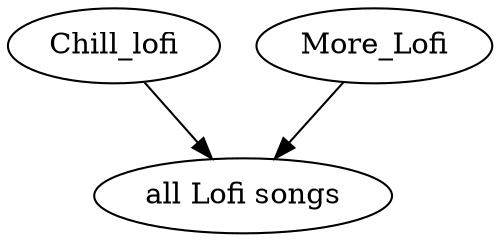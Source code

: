 
digraph G {
  Chill_lofi [URL="https://open.spotify.com/playlist/44xuOOjdOcWDeVsIthiEUG"];
  More_Lofi [URL="https://open.spotify.com/playlist/6wrY4pcN1Q1yQV8fmmf4Dk"];
  Lofi [label="all Lofi songs"];


  Chill_lofi -> Lofi;
  More_Lofi -> Lofi;
}
